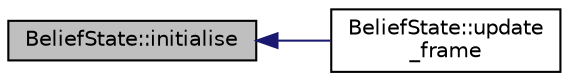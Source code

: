digraph "BeliefState::initialise"
{
 // INTERACTIVE_SVG=YES
  edge [fontname="Helvetica",fontsize="10",labelfontname="Helvetica",labelfontsize="10"];
  node [fontname="Helvetica",fontsize="10",shape=record];
  rankdir="LR";
  Node1 [label="BeliefState::initialise",height=0.2,width=0.4,color="black", fillcolor="grey75", style="filled", fontcolor="black"];
  Node1 -> Node2 [dir="back",color="midnightblue",fontsize="10",style="solid",fontname="Helvetica"];
  Node2 [label="BeliefState::update\l_frame",height=0.2,width=0.4,color="black", fillcolor="white", style="filled",URL="$d9/d6e/class_belief_state.html#ae2480e35688571a08f945e285e572aa4",tooltip="Copy Constructer for frame data. "];
}
